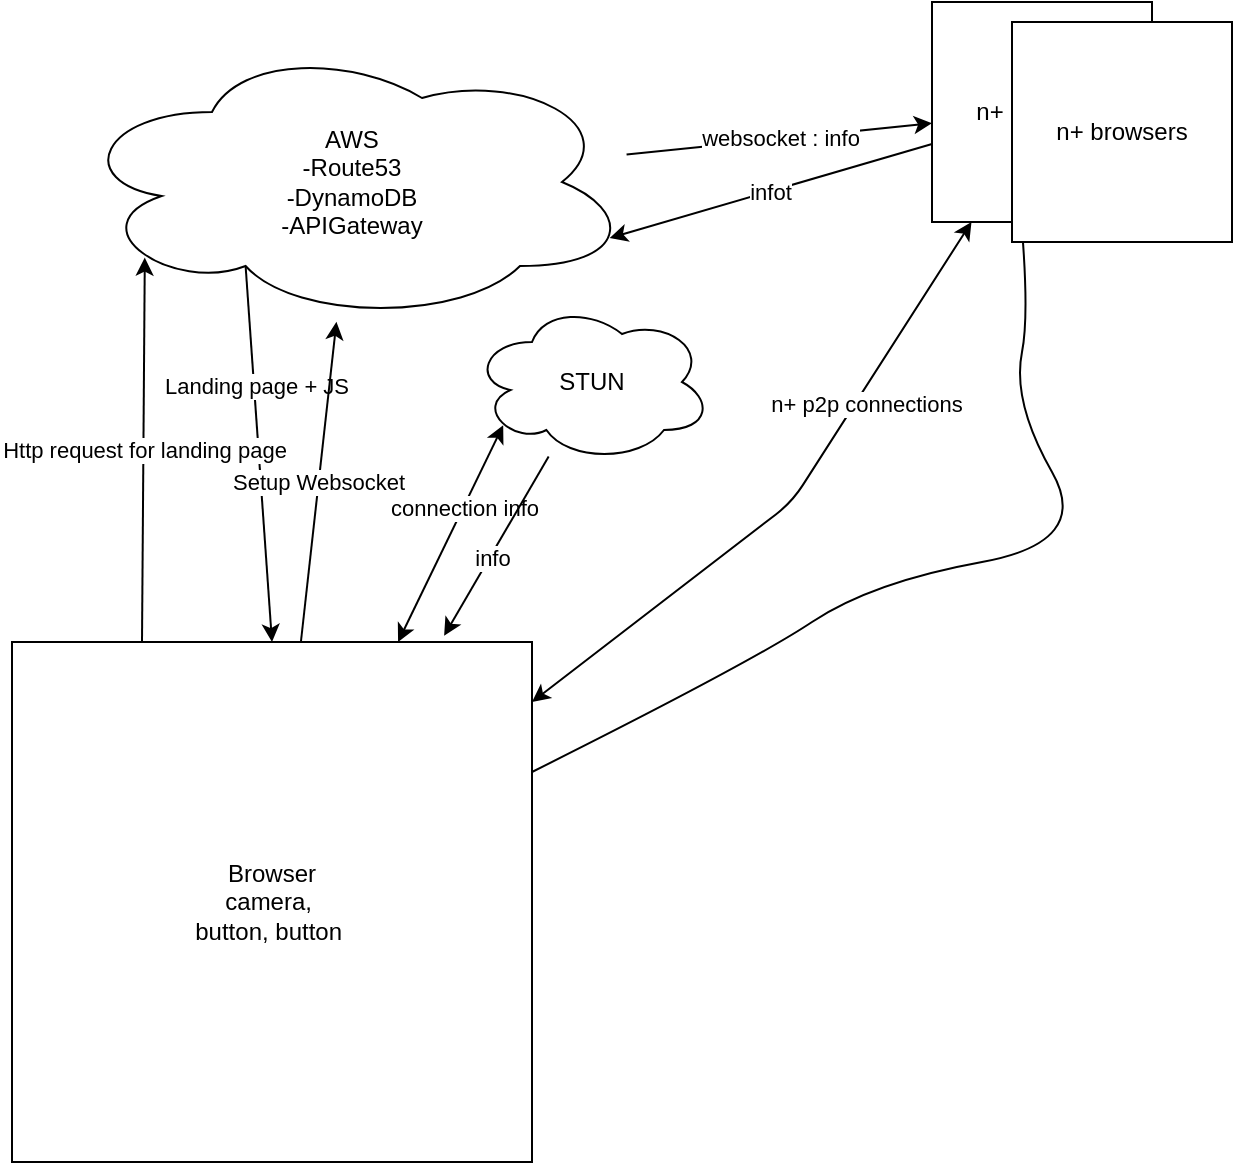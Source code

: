 <mxfile>
    <diagram id="8v0K-SsOA7qtl6_MQrLR" name="Page-1">
        <mxGraphModel dx="1005" dy="521" grid="1" gridSize="10" guides="1" tooltips="1" connect="1" arrows="1" fold="1" page="1" pageScale="1" pageWidth="850" pageHeight="1100" math="0" shadow="0">
            <root>
                <mxCell id="0"/>
                <mxCell id="1" parent="0"/>
                <mxCell id="6" style="edgeStyle=none;html=1;entryX=0.5;entryY=0;entryDx=0;entryDy=0;exitX=0.31;exitY=0.8;exitDx=0;exitDy=0;exitPerimeter=0;" parent="1" source="2" target="3" edge="1">
                    <mxGeometry relative="1" as="geometry"/>
                </mxCell>
                <mxCell id="7" value="Landing page + JS" style="edgeLabel;html=1;align=center;verticalAlign=middle;resizable=0;points=[];" parent="6" vertex="1" connectable="0">
                    <mxGeometry x="-0.356" y="2" relative="1" as="geometry">
                        <mxPoint x="-1" as="offset"/>
                    </mxGeometry>
                </mxCell>
                <mxCell id="15" value="websocket : info" style="edgeStyle=none;html=1;startArrow=none;startFill=0;" parent="1" source="2" target="14" edge="1">
                    <mxGeometry relative="1" as="geometry"/>
                </mxCell>
                <mxCell id="2" value="AWS&lt;br&gt;-Route53&lt;br&gt;-DynamoDB&lt;br&gt;-APIGateway" style="ellipse;shape=cloud;whiteSpace=wrap;html=1;" parent="1" vertex="1">
                    <mxGeometry x="180" y="30" width="280" height="140" as="geometry"/>
                </mxCell>
                <mxCell id="5" value="Http request for landing page" style="edgeStyle=none;html=1;exitX=0.25;exitY=0;exitDx=0;exitDy=0;entryX=0.13;entryY=0.77;entryDx=0;entryDy=0;entryPerimeter=0;" parent="1" source="3" target="2" edge="1">
                    <mxGeometry relative="1" as="geometry"/>
                </mxCell>
                <mxCell id="9" style="edgeStyle=none;html=1;entryX=0.13;entryY=0.77;entryDx=0;entryDy=0;entryPerimeter=0;startArrow=classic;startFill=1;" parent="1" source="3" target="8" edge="1">
                    <mxGeometry relative="1" as="geometry"/>
                </mxCell>
                <mxCell id="10" value="connection info" style="edgeLabel;html=1;align=center;verticalAlign=middle;resizable=0;points=[];" parent="9" vertex="1" connectable="0">
                    <mxGeometry x="0.248" relative="1" as="geometry">
                        <mxPoint as="offset"/>
                    </mxGeometry>
                </mxCell>
                <mxCell id="13" value="Setup Websocket" style="edgeStyle=none;html=1;startArrow=none;startFill=0;" parent="1" source="3" target="2" edge="1">
                    <mxGeometry relative="1" as="geometry"/>
                </mxCell>
                <mxCell id="17" value="n+ p2p connections" style="edgeStyle=none;html=1;startArrow=classic;startFill=1;" parent="1" source="3" target="14" edge="1">
                    <mxGeometry x="0.366" y="-5" relative="1" as="geometry">
                        <mxPoint as="offset"/>
                        <Array as="points">
                            <mxPoint x="540" y="260"/>
                        </Array>
                    </mxGeometry>
                </mxCell>
                <mxCell id="19" style="edgeStyle=none;html=1;entryX=0;entryY=0.5;entryDx=0;entryDy=0;exitX=1;exitY=0.25;exitDx=0;exitDy=0;curved=1;" edge="1" parent="1" source="3" target="18">
                    <mxGeometry relative="1" as="geometry">
                        <mxPoint x="540" y="260" as="sourcePoint"/>
                        <Array as="points">
                            <mxPoint x="520" y="340"/>
                            <mxPoint x="580" y="300"/>
                            <mxPoint x="690" y="280"/>
                            <mxPoint x="650" y="210"/>
                            <mxPoint x="660" y="160"/>
                        </Array>
                    </mxGeometry>
                </mxCell>
                <mxCell id="3" value="Browser&lt;br&gt;camera,&amp;nbsp;&lt;br&gt;button, button&amp;nbsp;" style="whiteSpace=wrap;html=1;aspect=fixed;" parent="1" vertex="1">
                    <mxGeometry x="150" y="330" width="260" height="260" as="geometry"/>
                </mxCell>
                <mxCell id="11" style="edgeStyle=none;html=1;entryX=0.831;entryY=-0.012;entryDx=0;entryDy=0;entryPerimeter=0;startArrow=none;startFill=0;" parent="1" source="8" target="3" edge="1">
                    <mxGeometry relative="1" as="geometry"/>
                </mxCell>
                <mxCell id="12" value="info" style="edgeLabel;html=1;align=center;verticalAlign=middle;resizable=0;points=[];" parent="11" vertex="1" connectable="0">
                    <mxGeometry x="0.14" y="1" relative="1" as="geometry">
                        <mxPoint y="-1" as="offset"/>
                    </mxGeometry>
                </mxCell>
                <mxCell id="8" value="STUN" style="ellipse;shape=cloud;whiteSpace=wrap;html=1;" parent="1" vertex="1">
                    <mxGeometry x="380" y="160" width="120" height="80" as="geometry"/>
                </mxCell>
                <mxCell id="16" value="infot" style="edgeStyle=none;html=1;entryX=0.96;entryY=0.7;entryDx=0;entryDy=0;entryPerimeter=0;startArrow=none;startFill=0;" parent="1" source="14" target="2" edge="1">
                    <mxGeometry relative="1" as="geometry"/>
                </mxCell>
                <mxCell id="14" value="n+ browsers" style="whiteSpace=wrap;html=1;aspect=fixed;" parent="1" vertex="1">
                    <mxGeometry x="610" y="10" width="110" height="110" as="geometry"/>
                </mxCell>
                <mxCell id="18" value="n+ browsers" style="whiteSpace=wrap;html=1;aspect=fixed;" vertex="1" parent="1">
                    <mxGeometry x="650" y="20" width="110" height="110" as="geometry"/>
                </mxCell>
            </root>
        </mxGraphModel>
    </diagram>
</mxfile>
